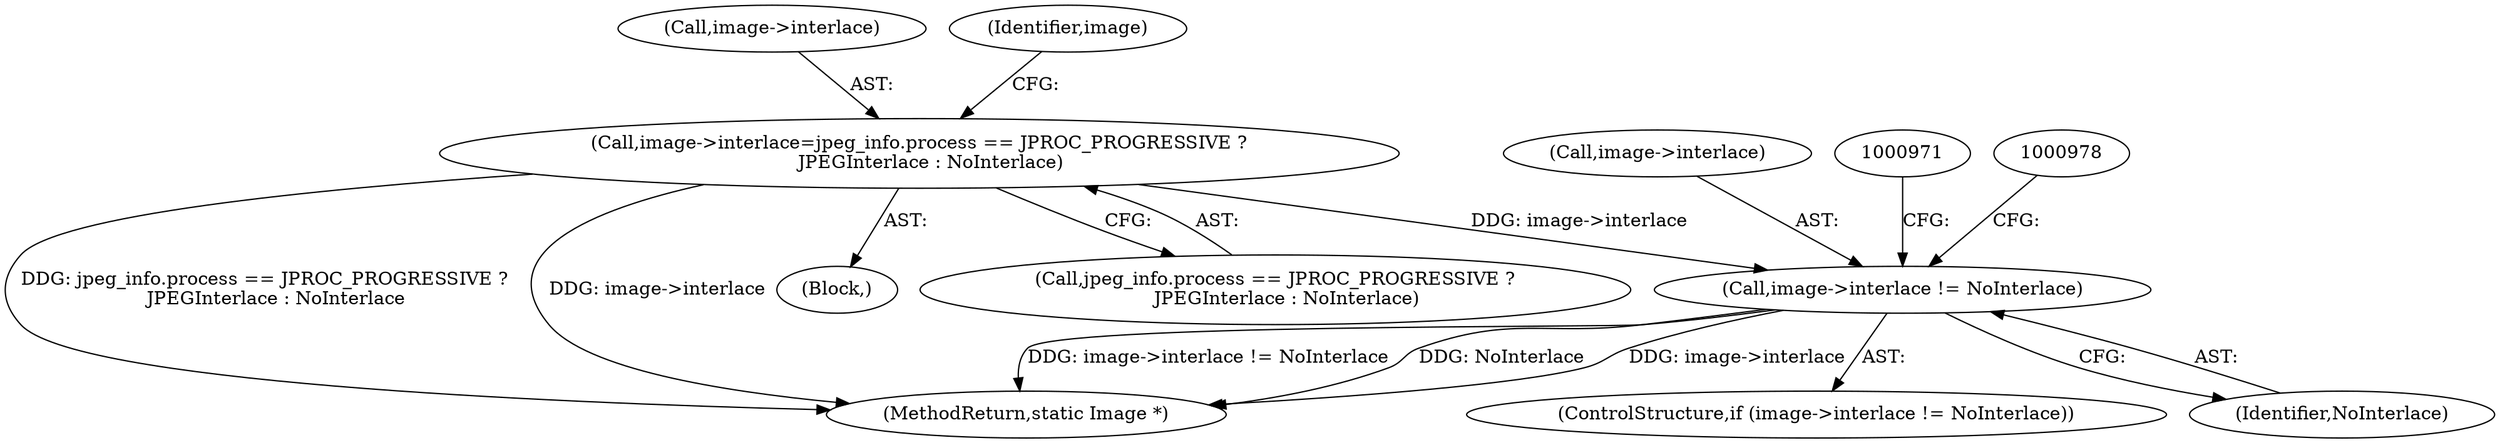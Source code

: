 digraph "0_ImageMagick_58cf5bf4fade82e3b510e8f3463a967278a3e410@pointer" {
"1000965" [label="(Call,image->interlace != NoInterlace)"];
"1000618" [label="(Call,image->interlace=jpeg_info.process == JPROC_PROGRESSIVE ?\n    JPEGInterlace : NoInterlace)"];
"1000622" [label="(Call,jpeg_info.process == JPROC_PROGRESSIVE ?\n    JPEGInterlace : NoInterlace)"];
"1000966" [label="(Call,image->interlace)"];
"1000619" [label="(Call,image->interlace)"];
"1000618" [label="(Call,image->interlace=jpeg_info.process == JPROC_PROGRESSIVE ?\n    JPEGInterlace : NoInterlace)"];
"1000969" [label="(Identifier,NoInterlace)"];
"1001853" [label="(MethodReturn,static Image *)"];
"1000110" [label="(Block,)"];
"1000632" [label="(Identifier,image)"];
"1000964" [label="(ControlStructure,if (image->interlace != NoInterlace))"];
"1000965" [label="(Call,image->interlace != NoInterlace)"];
"1000965" -> "1000964"  [label="AST: "];
"1000965" -> "1000969"  [label="CFG: "];
"1000966" -> "1000965"  [label="AST: "];
"1000969" -> "1000965"  [label="AST: "];
"1000971" -> "1000965"  [label="CFG: "];
"1000978" -> "1000965"  [label="CFG: "];
"1000965" -> "1001853"  [label="DDG: image->interlace != NoInterlace"];
"1000965" -> "1001853"  [label="DDG: NoInterlace"];
"1000965" -> "1001853"  [label="DDG: image->interlace"];
"1000618" -> "1000965"  [label="DDG: image->interlace"];
"1000618" -> "1000110"  [label="AST: "];
"1000618" -> "1000622"  [label="CFG: "];
"1000619" -> "1000618"  [label="AST: "];
"1000622" -> "1000618"  [label="AST: "];
"1000632" -> "1000618"  [label="CFG: "];
"1000618" -> "1001853"  [label="DDG: jpeg_info.process == JPROC_PROGRESSIVE ?\n    JPEGInterlace : NoInterlace"];
"1000618" -> "1001853"  [label="DDG: image->interlace"];
}

